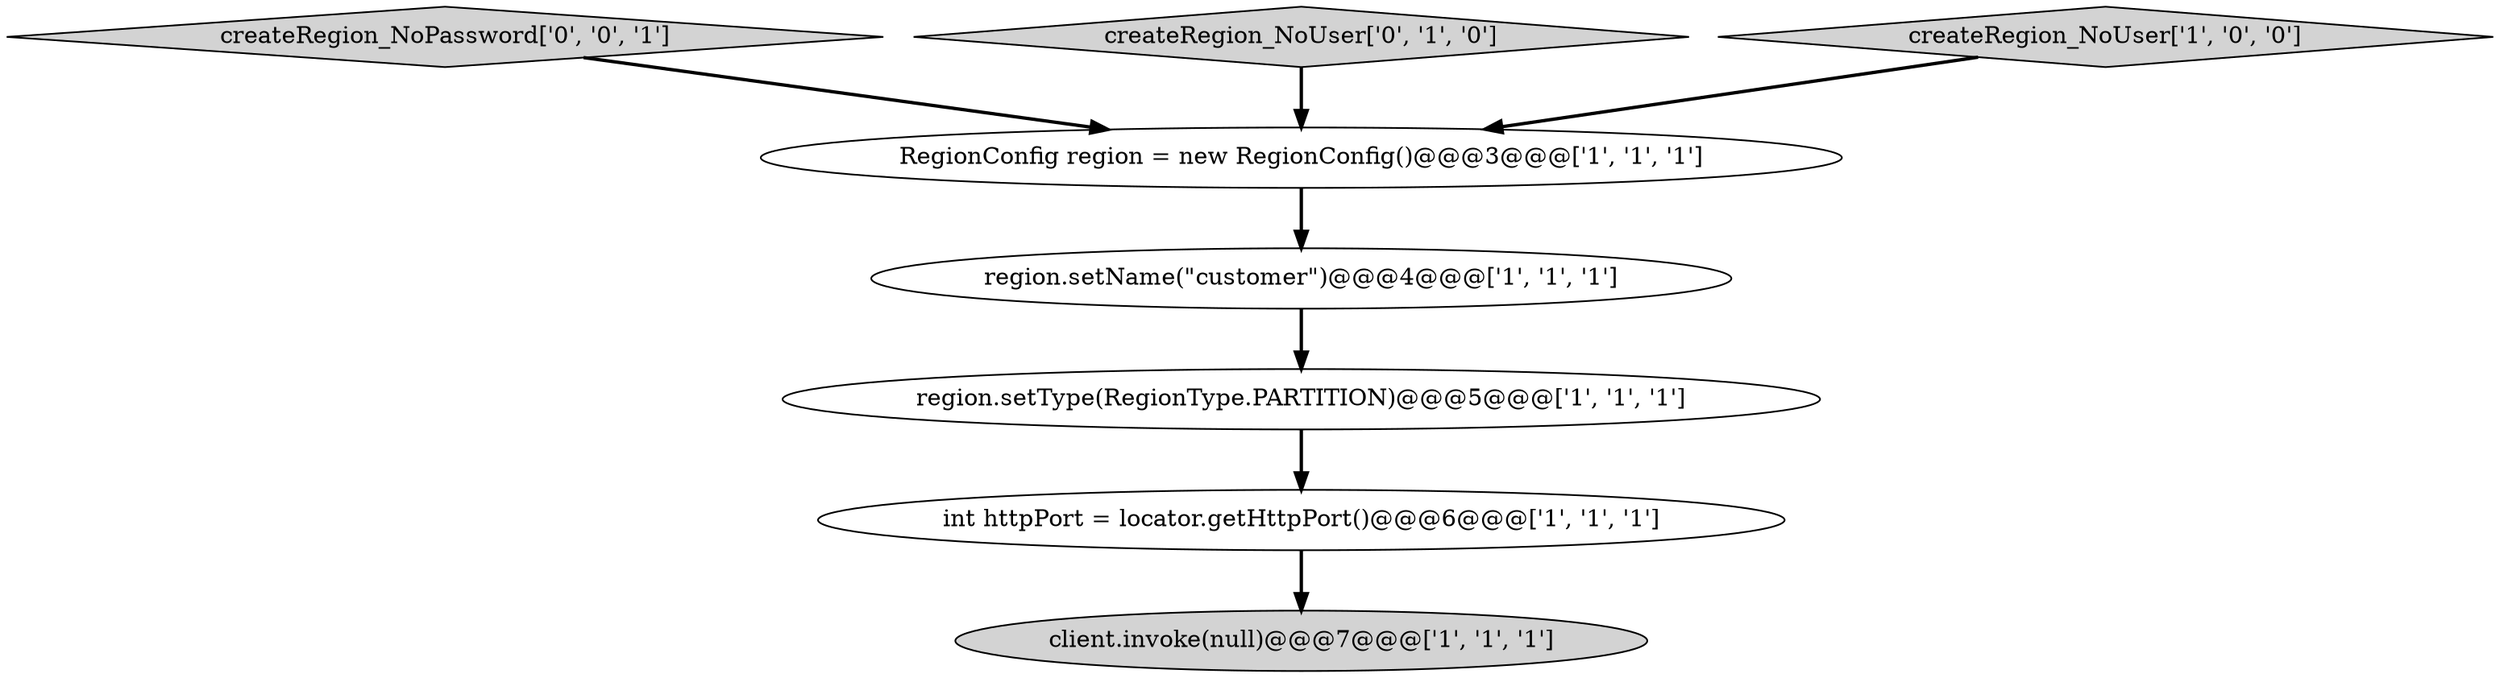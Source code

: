 digraph {
2 [style = filled, label = "RegionConfig region = new RegionConfig()@@@3@@@['1', '1', '1']", fillcolor = white, shape = ellipse image = "AAA0AAABBB1BBB"];
1 [style = filled, label = "client.invoke(null)@@@7@@@['1', '1', '1']", fillcolor = lightgray, shape = ellipse image = "AAA0AAABBB1BBB"];
4 [style = filled, label = "region.setName(\"customer\")@@@4@@@['1', '1', '1']", fillcolor = white, shape = ellipse image = "AAA0AAABBB1BBB"];
7 [style = filled, label = "createRegion_NoPassword['0', '0', '1']", fillcolor = lightgray, shape = diamond image = "AAA0AAABBB3BBB"];
0 [style = filled, label = "region.setType(RegionType.PARTITION)@@@5@@@['1', '1', '1']", fillcolor = white, shape = ellipse image = "AAA0AAABBB1BBB"];
3 [style = filled, label = "int httpPort = locator.getHttpPort()@@@6@@@['1', '1', '1']", fillcolor = white, shape = ellipse image = "AAA0AAABBB1BBB"];
6 [style = filled, label = "createRegion_NoUser['0', '1', '0']", fillcolor = lightgray, shape = diamond image = "AAA0AAABBB2BBB"];
5 [style = filled, label = "createRegion_NoUser['1', '0', '0']", fillcolor = lightgray, shape = diamond image = "AAA0AAABBB1BBB"];
5->2 [style = bold, label=""];
0->3 [style = bold, label=""];
2->4 [style = bold, label=""];
6->2 [style = bold, label=""];
4->0 [style = bold, label=""];
3->1 [style = bold, label=""];
7->2 [style = bold, label=""];
}
